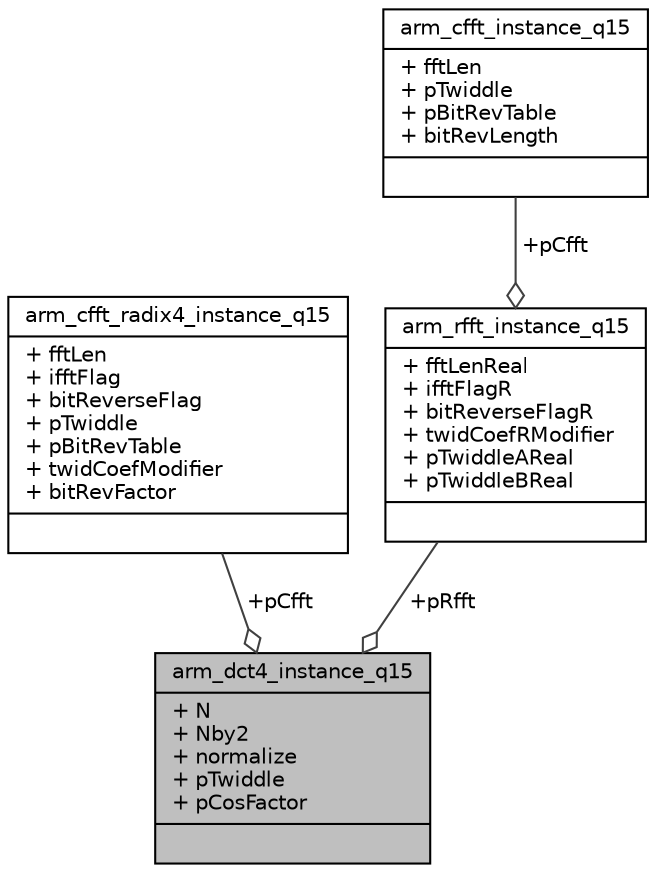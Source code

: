 digraph "arm_dct4_instance_q15"
{
  edge [fontname="Helvetica",fontsize="10",labelfontname="Helvetica",labelfontsize="10"];
  node [fontname="Helvetica",fontsize="10",shape=record];
  Node1 [label="{arm_dct4_instance_q15\n|+ N\l+ Nby2\l+ normalize\l+ pTwiddle\l+ pCosFactor\l|}",height=0.2,width=0.4,color="black", fillcolor="grey75", style="filled", fontcolor="black"];
  Node2 -> Node1 [color="grey25",fontsize="10",style="solid",label=" +pCfft" ,arrowhead="odiamond",fontname="Helvetica"];
  Node2 [label="{arm_cfft_radix4_instance_q15\n|+ fftLen\l+ ifftFlag\l+ bitReverseFlag\l+ pTwiddle\l+ pBitRevTable\l+ twidCoefModifier\l+ bitRevFactor\l|}",height=0.2,width=0.4,color="black", fillcolor="white", style="filled",URL="$structarm__cfft__radix4__instance__q15.html",tooltip="Instance structure for the Q15 CFFT/CIFFT function. "];
  Node3 -> Node1 [color="grey25",fontsize="10",style="solid",label=" +pRfft" ,arrowhead="odiamond",fontname="Helvetica"];
  Node3 [label="{arm_rfft_instance_q15\n|+ fftLenReal\l+ ifftFlagR\l+ bitReverseFlagR\l+ twidCoefRModifier\l+ pTwiddleAReal\l+ pTwiddleBReal\l|}",height=0.2,width=0.4,color="black", fillcolor="white", style="filled",URL="$structarm__rfft__instance__q15.html",tooltip="Instance structure for the Q15 RFFT/RIFFT function. "];
  Node4 -> Node3 [color="grey25",fontsize="10",style="solid",label=" +pCfft" ,arrowhead="odiamond",fontname="Helvetica"];
  Node4 [label="{arm_cfft_instance_q15\n|+ fftLen\l+ pTwiddle\l+ pBitRevTable\l+ bitRevLength\l|}",height=0.2,width=0.4,color="black", fillcolor="white", style="filled",URL="$structarm__cfft__instance__q15.html",tooltip="Instance structure for the fixed-point CFFT/CIFFT function. "];
}
